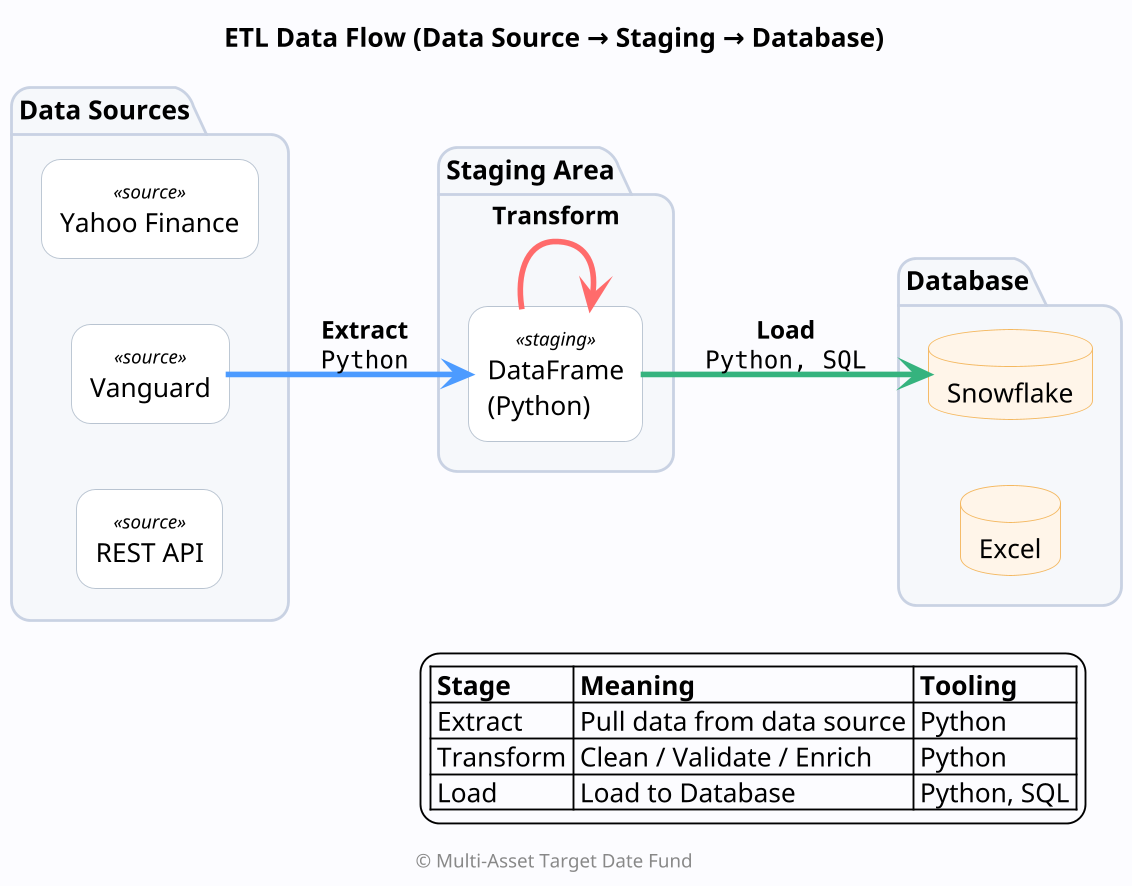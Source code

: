 @startuml
' === Layout & Theme ===
left to right direction
title **ETL Data Flow (Data Source → Staging → Database)**
skinparam backgroundColor #FCFCFF
skinparam roundcorner 20
skinparam shadowing false
skinparam ArrowColor #404854
skinparam defaultFontName Helvetica
skinparam dpi 180

' --- Package styles ---
skinparam package {
  BackgroundColor #F6F8FB
  BorderColor #C9D2E3
}
skinparam rectangle {
  BackgroundColor #FFFFFF
  BorderColor #B9C4D1
  StereotypeFontSize 10
}
skinparam database {
  BackgroundColor #FFF5E9
  BorderColor #F4B860
}

' === Legend ===
legend right
  |= Stage |= Meaning |= Tooling |
  | Extract | Pull data from data source | Python |
  | Transform | Clean / Validate / Enrich | Python |
  | Load | Load to Database | Python, SQL |
endlegend

' === Lanes / Groups ===
package "Data Sources" as DS {
  rectangle "Yahoo Finance" as YF <<source>>
  rectangle "Vanguard"      as VG <<source>>
  rectangle "REST API"      as API <<source>>
}

package "Staging Area" as SG {
  rectangle "DataFrame\n(Python)" as DF <<staging>>
}

package "Database" as DB {
  database "Snowflake" as SF
  database "Excel" as EX
  ' rectangle "Tables / Views" as T
  ' SF -down- T : meta
}

' === Styles for steps (colored arrows) ===
' Extract → Blue
VG -[#4C9BFF,thickness=3]-> DF : **Extract**\n<font:monospaced>Python</font>


' Transform → Red
DF -[#FF6B6B,thickness=3]-> DF : **Transform**

' Load → Green
DF -[#35B37E,thickness=3]-> SF : **Load**\n<font:monospaced>Python, SQL</font>

' === Small cosmetic notes ===
' note bottom of DF #FFFFFF
'   Single source of truth during transform
' end note

center footer © Multi-Asset Target Date Fund
@enduml
